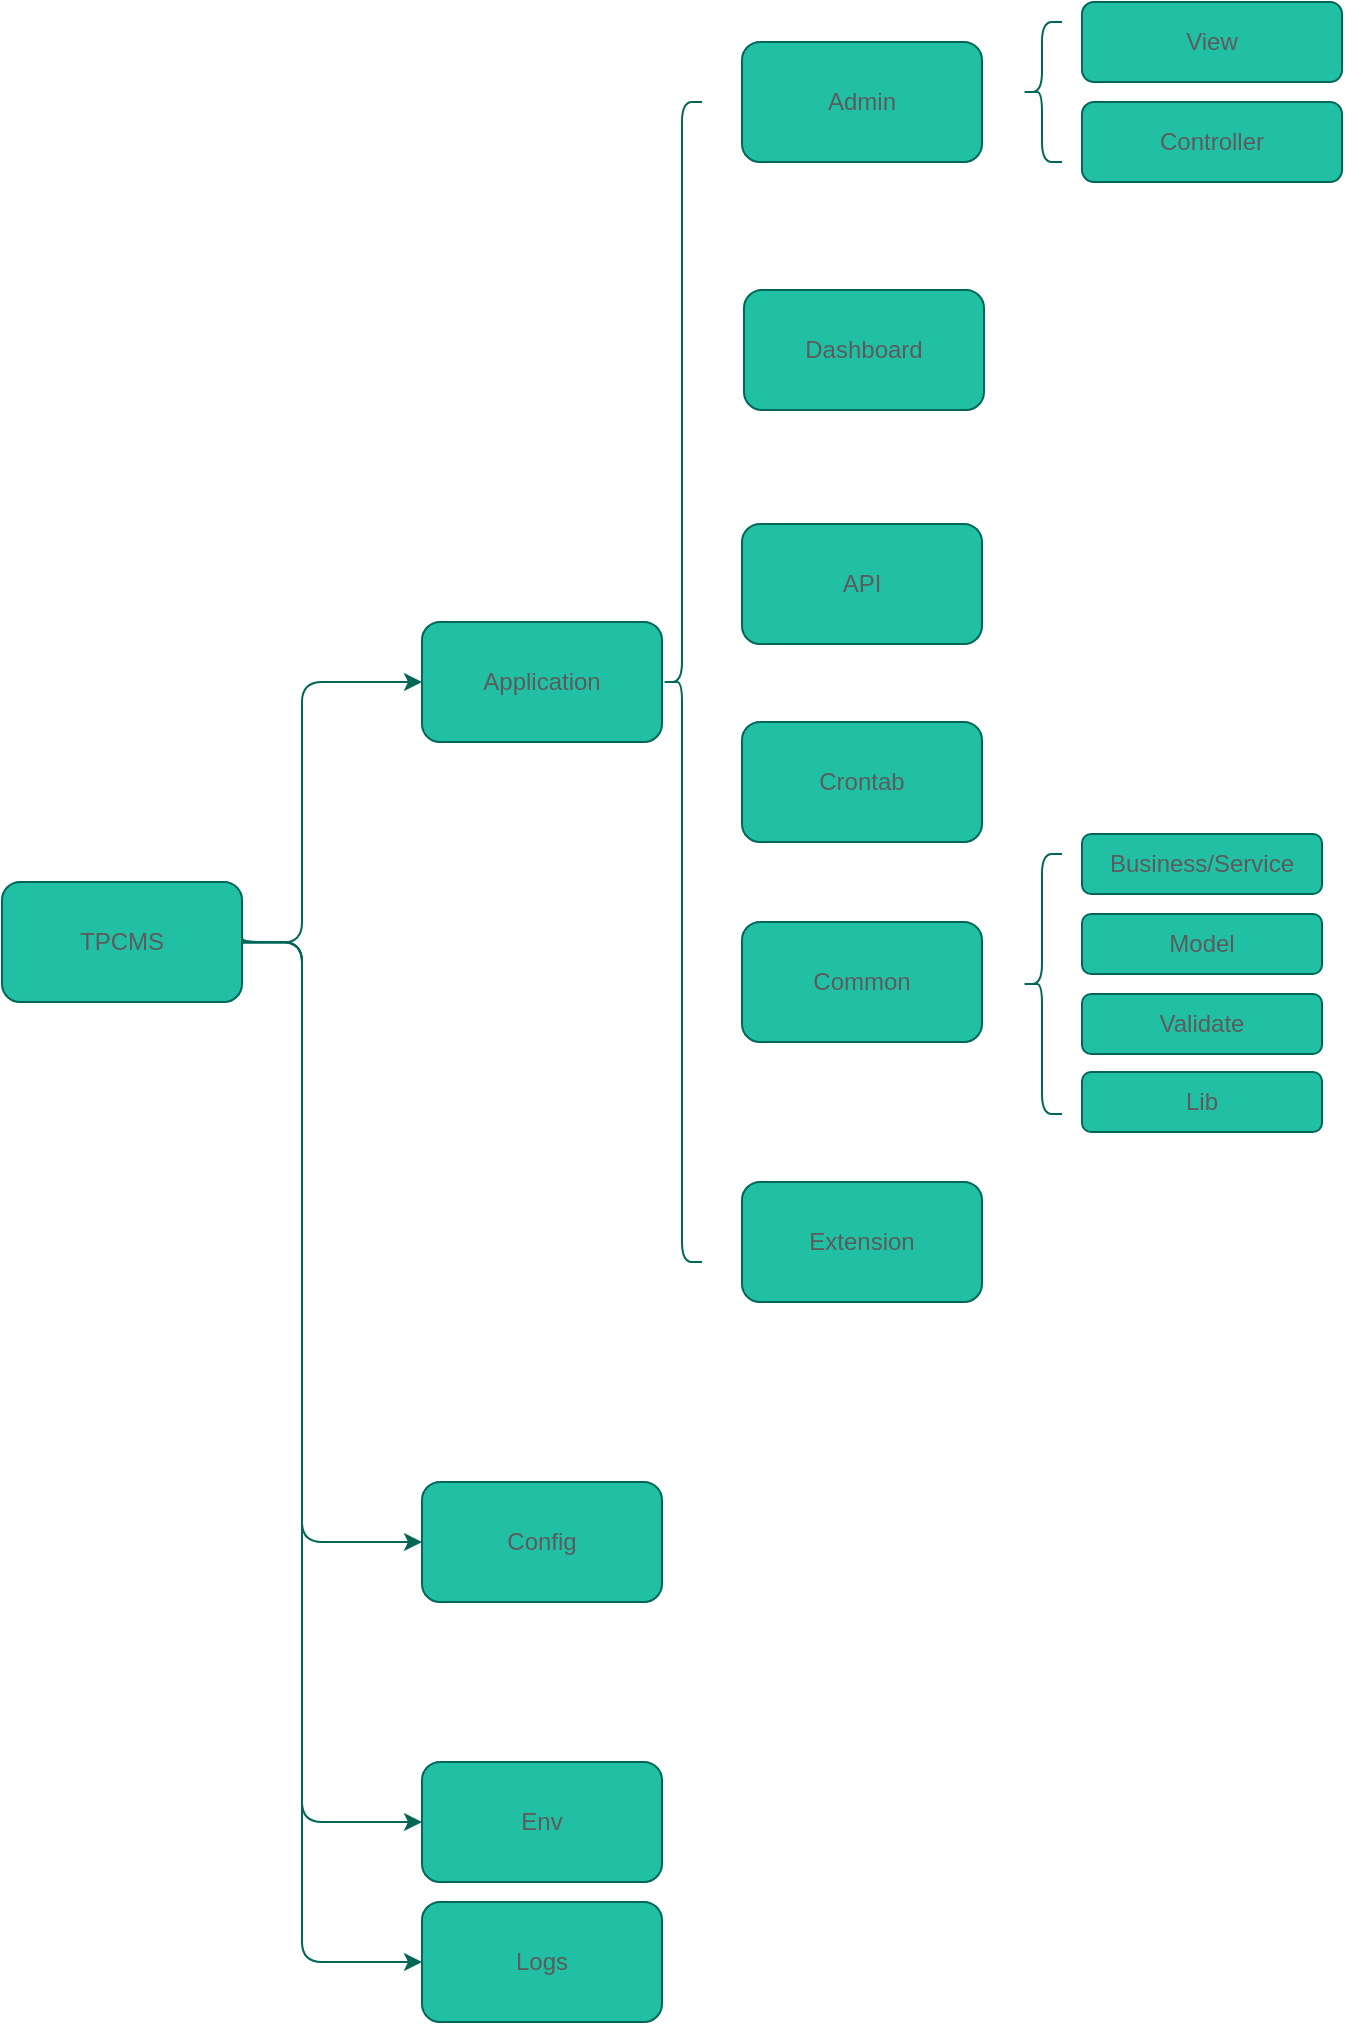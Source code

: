 <mxfile version="19.0.3" type="device"><diagram id="prtHgNgQTEPvFCAcTncT" name="Page-1"><mxGraphModel dx="1422" dy="995" grid="1" gridSize="10" guides="1" tooltips="1" connect="1" arrows="1" fold="1" page="1" pageScale="1" pageWidth="827" pageHeight="1169" math="0" shadow="0"><root><mxCell id="0"/><mxCell id="1" parent="0"/><mxCell id="rvdOdMKNIpHSyjQF9wDg-11" value="" style="group;rounded=1;fontColor=#5C5C5C;" parent="1" vertex="1" connectable="0"><mxGeometry x="600" y="80" width="120" height="140" as="geometry"/></mxCell><mxCell id="rvdOdMKNIpHSyjQF9wDg-2" value="Controller" style="rounded=1;whiteSpace=wrap;html=1;aspect=fixed;fillColor=#21C0A5;strokeColor=#006658;fontColor=#5C5C5C;" parent="rvdOdMKNIpHSyjQF9wDg-11" vertex="1"><mxGeometry y="50" width="130" height="40" as="geometry"/></mxCell><mxCell id="rvdOdMKNIpHSyjQF9wDg-4" value="View" style="rounded=1;whiteSpace=wrap;html=1;aspect=fixed;fillColor=#21C0A5;strokeColor=#006658;fontColor=#5C5C5C;" parent="rvdOdMKNIpHSyjQF9wDg-11" vertex="1"><mxGeometry width="130" height="40" as="geometry"/></mxCell><mxCell id="rvdOdMKNIpHSyjQF9wDg-12" value="" style="shape=curlyBracket;whiteSpace=wrap;html=1;rounded=1;fillColor=#21C0A5;strokeColor=#006658;fontColor=#5C5C5C;" parent="1" vertex="1"><mxGeometry x="570" y="90" width="20" height="70" as="geometry"/></mxCell><mxCell id="rvdOdMKNIpHSyjQF9wDg-33" style="edgeStyle=orthogonalEdgeStyle;rounded=1;orthogonalLoop=1;jettySize=auto;html=1;entryX=0;entryY=0.5;entryDx=0;entryDy=0;strokeColor=#006658;fontColor=#5C5C5C;" parent="1" target="rvdOdMKNIpHSyjQF9wDg-38" edge="1"><mxGeometry relative="1" as="geometry"><mxPoint x="180" y="546" as="sourcePoint"/><mxPoint x="260" y="991" as="targetPoint"/><Array as="points"><mxPoint x="210" y="550"/><mxPoint x="210" y="990"/></Array></mxGeometry></mxCell><mxCell id="rvdOdMKNIpHSyjQF9wDg-34" style="edgeStyle=orthogonalEdgeStyle;rounded=1;orthogonalLoop=1;jettySize=auto;html=1;exitX=1.001;exitY=0.506;exitDx=0;exitDy=0;entryX=0;entryY=0.5;entryDx=0;entryDy=0;exitPerimeter=0;strokeColor=#006658;fontColor=#5C5C5C;" parent="1" source="rvdOdMKNIpHSyjQF9wDg-18" target="rvdOdMKNIpHSyjQF9wDg-27" edge="1"><mxGeometry relative="1" as="geometry"><Array as="points"><mxPoint x="210" y="550"/><mxPoint x="210" y="420"/></Array></mxGeometry></mxCell><mxCell id="rvdOdMKNIpHSyjQF9wDg-36" style="edgeStyle=orthogonalEdgeStyle;rounded=1;orthogonalLoop=1;jettySize=auto;html=1;exitX=1;exitY=0.5;exitDx=0;exitDy=0;entryX=0;entryY=0.5;entryDx=0;entryDy=0;strokeColor=#006658;fontColor=#5C5C5C;" parent="1" source="rvdOdMKNIpHSyjQF9wDg-18" target="rvdOdMKNIpHSyjQF9wDg-29" edge="1"><mxGeometry relative="1" as="geometry"><Array as="points"><mxPoint x="210" y="550"/><mxPoint x="210" y="850"/></Array></mxGeometry></mxCell><mxCell id="rvdOdMKNIpHSyjQF9wDg-39" style="edgeStyle=orthogonalEdgeStyle;rounded=1;orthogonalLoop=1;jettySize=auto;html=1;exitX=1;exitY=0.5;exitDx=0;exitDy=0;entryX=0;entryY=0.5;entryDx=0;entryDy=0;strokeColor=#006658;fontColor=#5C5C5C;" parent="1" source="rvdOdMKNIpHSyjQF9wDg-18" target="rvdOdMKNIpHSyjQF9wDg-40" edge="1"><mxGeometry relative="1" as="geometry"><mxPoint x="210" y="1061" as="targetPoint"/><Array as="points"><mxPoint x="210" y="550"/><mxPoint x="210" y="1060"/></Array></mxGeometry></mxCell><mxCell id="rvdOdMKNIpHSyjQF9wDg-18" value="TPCMS" style="rounded=1;whiteSpace=wrap;html=1;fillColor=#21C0A5;strokeColor=#006658;fontColor=#5C5C5C;" parent="1" vertex="1"><mxGeometry x="60" y="520" width="120" height="60" as="geometry"/></mxCell><mxCell id="rvdOdMKNIpHSyjQF9wDg-19" value="Admin" style="rounded=1;whiteSpace=wrap;html=1;aspect=fixed;fillColor=#21C0A5;strokeColor=#006658;fontColor=#5C5C5C;" parent="1" vertex="1"><mxGeometry x="430" y="100" width="120" height="60" as="geometry"/></mxCell><mxCell id="rvdOdMKNIpHSyjQF9wDg-20" value="API" style="rounded=1;whiteSpace=wrap;html=1;aspect=fixed;fillColor=#21C0A5;strokeColor=#006658;fontColor=#5C5C5C;" parent="1" vertex="1"><mxGeometry x="430" y="341" width="120" height="60" as="geometry"/></mxCell><mxCell id="rvdOdMKNIpHSyjQF9wDg-21" value="Dashboard" style="rounded=1;whiteSpace=wrap;html=1;aspect=fixed;fillColor=#21C0A5;strokeColor=#006658;fontColor=#5C5C5C;" parent="1" vertex="1"><mxGeometry x="431" y="224" width="120" height="60" as="geometry"/></mxCell><mxCell id="rvdOdMKNIpHSyjQF9wDg-22" value="" style="shape=curlyBracket;whiteSpace=wrap;html=1;rounded=1;fillColor=#21C0A5;strokeColor=#006658;fontColor=#5C5C5C;" parent="1" vertex="1"><mxGeometry x="390" y="130" width="20" height="580" as="geometry"/></mxCell><mxCell id="rvdOdMKNIpHSyjQF9wDg-24" value="Crontab" style="rounded=1;whiteSpace=wrap;html=1;aspect=fixed;fillColor=#21C0A5;strokeColor=#006658;fontColor=#5C5C5C;" parent="1" vertex="1"><mxGeometry x="430" y="440" width="120" height="60" as="geometry"/></mxCell><mxCell id="rvdOdMKNIpHSyjQF9wDg-25" value="Extension" style="rounded=1;whiteSpace=wrap;html=1;aspect=fixed;fillColor=#21C0A5;strokeColor=#006658;fontColor=#5C5C5C;" parent="1" vertex="1"><mxGeometry x="430" y="670" width="120" height="60" as="geometry"/></mxCell><mxCell id="rvdOdMKNIpHSyjQF9wDg-26" value="Common" style="rounded=1;whiteSpace=wrap;html=1;aspect=fixed;fillColor=#21C0A5;strokeColor=#006658;fontColor=#5C5C5C;" parent="1" vertex="1"><mxGeometry x="430" y="540" width="120" height="60" as="geometry"/></mxCell><mxCell id="rvdOdMKNIpHSyjQF9wDg-27" value="Application" style="whiteSpace=wrap;html=1;rounded=1;aspect=fixed;fillColor=#21C0A5;strokeColor=#006658;fontColor=#5C5C5C;" parent="1" vertex="1"><mxGeometry x="270" y="390" width="120" height="60" as="geometry"/></mxCell><mxCell id="rvdOdMKNIpHSyjQF9wDg-29" value="Config" style="whiteSpace=wrap;html=1;rounded=1;aspect=fixed;fillColor=#21C0A5;strokeColor=#006658;fontColor=#5C5C5C;" parent="1" vertex="1"><mxGeometry x="270" y="820" width="120" height="60" as="geometry"/></mxCell><mxCell id="rvdOdMKNIpHSyjQF9wDg-38" value="Env" style="whiteSpace=wrap;html=1;rounded=1;aspect=fixed;fillColor=#21C0A5;strokeColor=#006658;fontColor=#5C5C5C;" parent="1" vertex="1"><mxGeometry x="270" y="960" width="120" height="60" as="geometry"/></mxCell><mxCell id="rvdOdMKNIpHSyjQF9wDg-40" value="Logs" style="whiteSpace=wrap;html=1;rounded=1;aspect=fixed;fillColor=#21C0A5;strokeColor=#006658;fontColor=#5C5C5C;" parent="1" vertex="1"><mxGeometry x="270" y="1030" width="120" height="60" as="geometry"/></mxCell><mxCell id="rvdOdMKNIpHSyjQF9wDg-45" value="" style="shape=curlyBracket;whiteSpace=wrap;html=1;rounded=1;fillColor=#21C0A5;strokeColor=#006658;fontColor=#5C5C5C;" parent="1" vertex="1"><mxGeometry x="570" y="506" width="20" height="130" as="geometry"/></mxCell><mxCell id="rvdOdMKNIpHSyjQF9wDg-55" value="" style="group;rounded=1;fontColor=#5C5C5C;" parent="1" vertex="1" connectable="0"><mxGeometry x="600" y="550" width="120" height="160" as="geometry"/></mxCell><mxCell id="rvdOdMKNIpHSyjQF9wDg-52" value="Lib" style="whiteSpace=wrap;html=1;rounded=1;container=0;fillColor=#21C0A5;strokeColor=#006658;fontColor=#5C5C5C;" parent="rvdOdMKNIpHSyjQF9wDg-55" vertex="1"><mxGeometry y="65" width="120" height="30" as="geometry"/></mxCell><mxCell id="rvdOdMKNIpHSyjQF9wDg-42" value="Validate" style="rounded=1;whiteSpace=wrap;html=1;container=0;fillColor=#21C0A5;strokeColor=#006658;fontColor=#5C5C5C;" parent="rvdOdMKNIpHSyjQF9wDg-55" vertex="1"><mxGeometry y="26" width="120" height="30" as="geometry"/></mxCell><mxCell id="rvdOdMKNIpHSyjQF9wDg-41" value="Business/Service" style="rounded=1;whiteSpace=wrap;html=1;container=0;fillColor=#21C0A5;strokeColor=#006658;fontColor=#5C5C5C;" parent="rvdOdMKNIpHSyjQF9wDg-55" vertex="1"><mxGeometry y="-54" width="120" height="30" as="geometry"/></mxCell><mxCell id="rvdOdMKNIpHSyjQF9wDg-50" value="Model" style="rounded=1;whiteSpace=wrap;html=1;container=0;fillColor=#21C0A5;strokeColor=#006658;fontColor=#5C5C5C;" parent="rvdOdMKNIpHSyjQF9wDg-55" vertex="1"><mxGeometry y="-14" width="120" height="30" as="geometry"/></mxCell></root></mxGraphModel></diagram></mxfile>